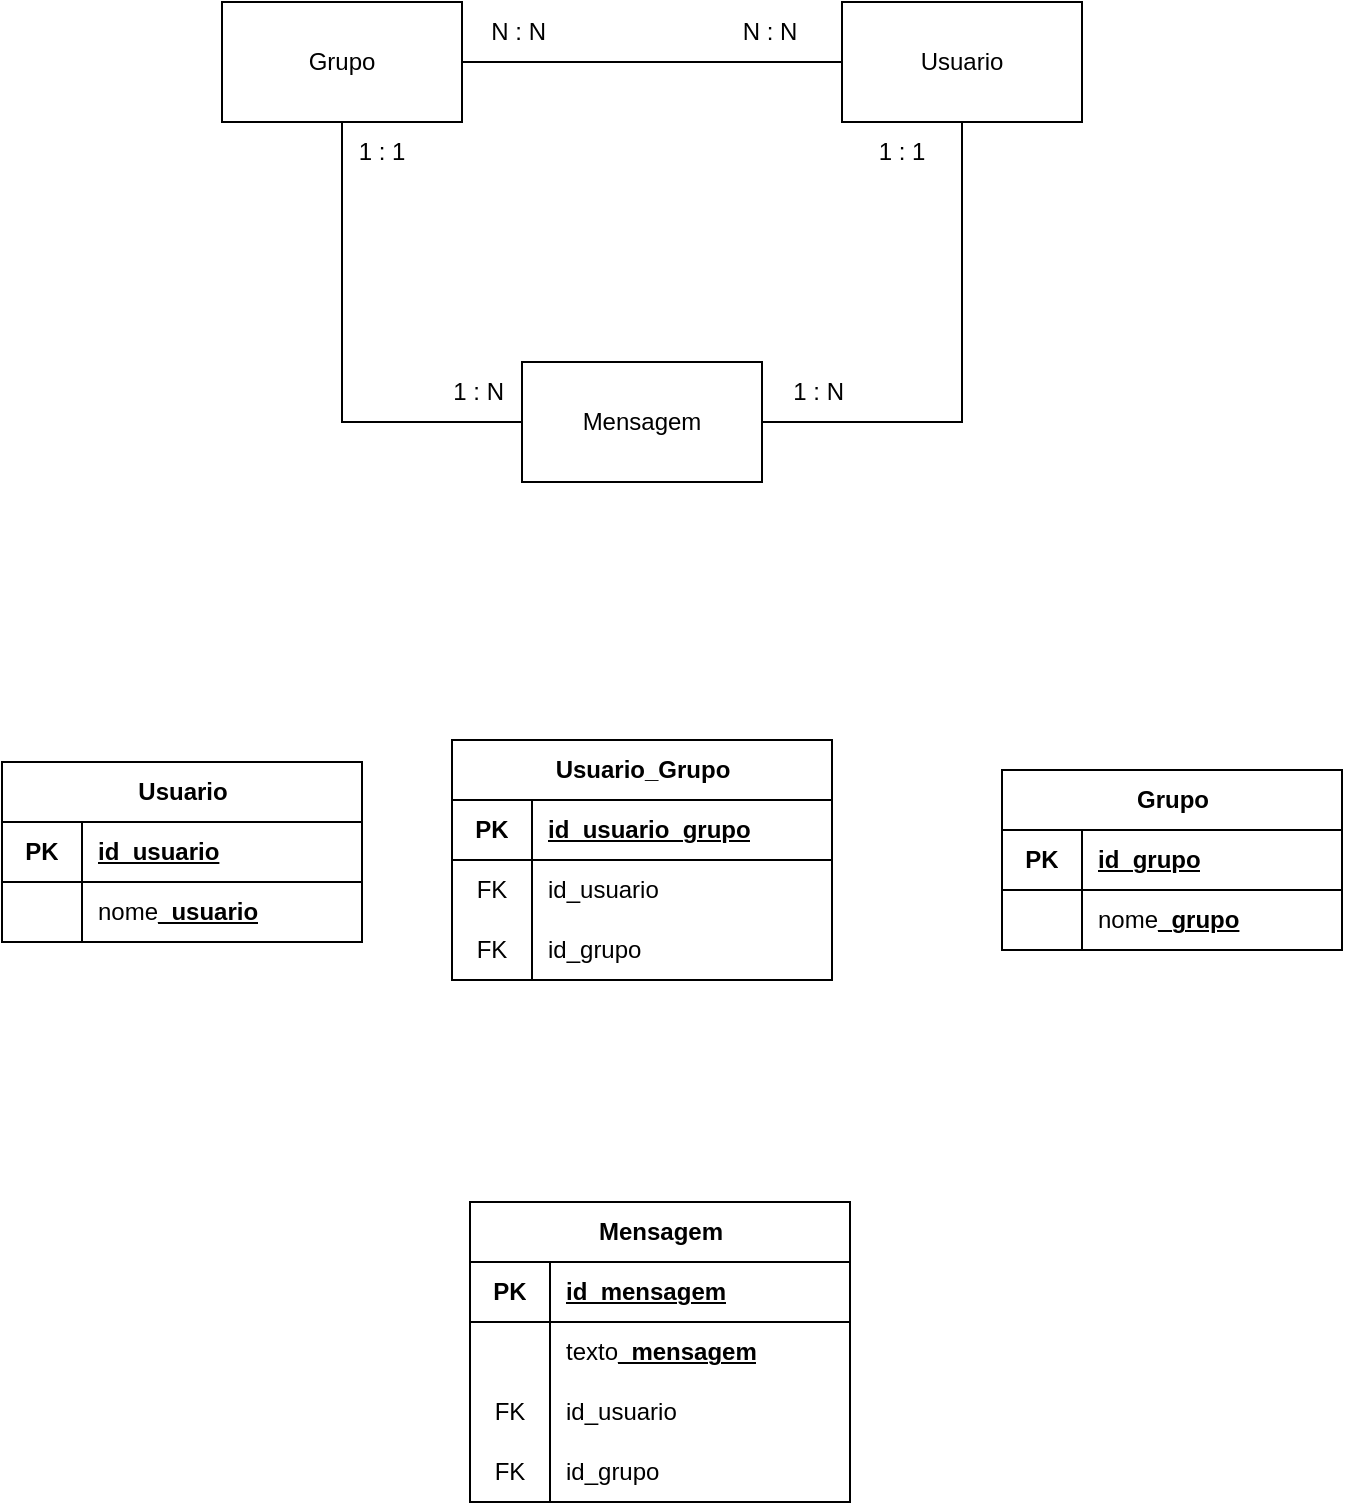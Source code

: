 <mxfile version="27.0.9">
  <diagram name="Página-1" id="b1NRteNix4EyL2GTwUa4">
    <mxGraphModel dx="1026" dy="641" grid="1" gridSize="10" guides="1" tooltips="1" connect="1" arrows="1" fold="1" page="1" pageScale="1" pageWidth="827" pageHeight="1169" math="0" shadow="0">
      <root>
        <mxCell id="0" />
        <mxCell id="1" parent="0" />
        <mxCell id="mkzSSr_t6H3Di_5IZh4R-11" style="edgeStyle=orthogonalEdgeStyle;rounded=0;orthogonalLoop=1;jettySize=auto;html=1;exitX=0.5;exitY=1;exitDx=0;exitDy=0;entryX=1;entryY=0.5;entryDx=0;entryDy=0;endArrow=none;startFill=0;" edge="1" parent="1" source="mkzSSr_t6H3Di_5IZh4R-1" target="mkzSSr_t6H3Di_5IZh4R-3">
          <mxGeometry relative="1" as="geometry" />
        </mxCell>
        <mxCell id="mkzSSr_t6H3Di_5IZh4R-1" value="Usuario" style="rounded=0;whiteSpace=wrap;html=1;" vertex="1" parent="1">
          <mxGeometry x="490" y="140" width="120" height="60" as="geometry" />
        </mxCell>
        <mxCell id="mkzSSr_t6H3Di_5IZh4R-5" style="edgeStyle=orthogonalEdgeStyle;rounded=0;orthogonalLoop=1;jettySize=auto;html=1;exitX=1;exitY=0.5;exitDx=0;exitDy=0;endArrow=none;startFill=0;" edge="1" parent="1" source="mkzSSr_t6H3Di_5IZh4R-2" target="mkzSSr_t6H3Di_5IZh4R-1">
          <mxGeometry relative="1" as="geometry" />
        </mxCell>
        <mxCell id="mkzSSr_t6H3Di_5IZh4R-8" style="edgeStyle=orthogonalEdgeStyle;rounded=0;orthogonalLoop=1;jettySize=auto;html=1;exitX=0.5;exitY=1;exitDx=0;exitDy=0;entryX=0;entryY=0.5;entryDx=0;entryDy=0;endArrow=none;startFill=0;" edge="1" parent="1" source="mkzSSr_t6H3Di_5IZh4R-2" target="mkzSSr_t6H3Di_5IZh4R-3">
          <mxGeometry relative="1" as="geometry" />
        </mxCell>
        <mxCell id="mkzSSr_t6H3Di_5IZh4R-2" value="Grupo" style="rounded=0;whiteSpace=wrap;html=1;" vertex="1" parent="1">
          <mxGeometry x="180" y="140" width="120" height="60" as="geometry" />
        </mxCell>
        <mxCell id="mkzSSr_t6H3Di_5IZh4R-3" value="Mensagem" style="rounded=0;whiteSpace=wrap;html=1;" vertex="1" parent="1">
          <mxGeometry x="330" y="320" width="120" height="60" as="geometry" />
        </mxCell>
        <mxCell id="mkzSSr_t6H3Di_5IZh4R-6" value="N : N&amp;nbsp;" style="text;html=1;align=center;verticalAlign=middle;whiteSpace=wrap;rounded=0;" vertex="1" parent="1">
          <mxGeometry x="290" y="140" width="80" height="30" as="geometry" />
        </mxCell>
        <mxCell id="mkzSSr_t6H3Di_5IZh4R-7" value="N : N" style="text;html=1;align=center;verticalAlign=middle;whiteSpace=wrap;rounded=0;" vertex="1" parent="1">
          <mxGeometry x="414" y="140" width="80" height="30" as="geometry" />
        </mxCell>
        <mxCell id="mkzSSr_t6H3Di_5IZh4R-9" value="1 : 1" style="text;html=1;align=center;verticalAlign=middle;whiteSpace=wrap;rounded=0;" vertex="1" parent="1">
          <mxGeometry x="220" y="200" width="80" height="30" as="geometry" />
        </mxCell>
        <mxCell id="mkzSSr_t6H3Di_5IZh4R-10" value="1 : N&amp;nbsp;" style="text;html=1;align=center;verticalAlign=middle;whiteSpace=wrap;rounded=0;" vertex="1" parent="1">
          <mxGeometry x="270" y="320" width="80" height="30" as="geometry" />
        </mxCell>
        <mxCell id="mkzSSr_t6H3Di_5IZh4R-12" value="1 : 1" style="text;html=1;align=center;verticalAlign=middle;whiteSpace=wrap;rounded=0;" vertex="1" parent="1">
          <mxGeometry x="480" y="200" width="80" height="30" as="geometry" />
        </mxCell>
        <mxCell id="mkzSSr_t6H3Di_5IZh4R-13" value="1 : N&amp;nbsp;" style="text;html=1;align=center;verticalAlign=middle;whiteSpace=wrap;rounded=0;" vertex="1" parent="1">
          <mxGeometry x="440" y="320" width="80" height="30" as="geometry" />
        </mxCell>
        <mxCell id="mkzSSr_t6H3Di_5IZh4R-15" value="Usuario" style="shape=table;startSize=30;container=1;collapsible=1;childLayout=tableLayout;fixedRows=1;rowLines=0;fontStyle=1;align=center;resizeLast=1;html=1;" vertex="1" parent="1">
          <mxGeometry x="70" y="520" width="180" height="90" as="geometry" />
        </mxCell>
        <mxCell id="mkzSSr_t6H3Di_5IZh4R-16" value="" style="shape=tableRow;horizontal=0;startSize=0;swimlaneHead=0;swimlaneBody=0;fillColor=none;collapsible=0;dropTarget=0;points=[[0,0.5],[1,0.5]];portConstraint=eastwest;top=0;left=0;right=0;bottom=1;" vertex="1" parent="mkzSSr_t6H3Di_5IZh4R-15">
          <mxGeometry y="30" width="180" height="30" as="geometry" />
        </mxCell>
        <mxCell id="mkzSSr_t6H3Di_5IZh4R-17" value="PK" style="shape=partialRectangle;connectable=0;fillColor=none;top=0;left=0;bottom=0;right=0;fontStyle=1;overflow=hidden;whiteSpace=wrap;html=1;" vertex="1" parent="mkzSSr_t6H3Di_5IZh4R-16">
          <mxGeometry width="40" height="30" as="geometry">
            <mxRectangle width="40" height="30" as="alternateBounds" />
          </mxGeometry>
        </mxCell>
        <mxCell id="mkzSSr_t6H3Di_5IZh4R-18" value="id_usuario" style="shape=partialRectangle;connectable=0;fillColor=none;top=0;left=0;bottom=0;right=0;align=left;spacingLeft=6;fontStyle=5;overflow=hidden;whiteSpace=wrap;html=1;" vertex="1" parent="mkzSSr_t6H3Di_5IZh4R-16">
          <mxGeometry x="40" width="140" height="30" as="geometry">
            <mxRectangle width="140" height="30" as="alternateBounds" />
          </mxGeometry>
        </mxCell>
        <mxCell id="mkzSSr_t6H3Di_5IZh4R-19" value="" style="shape=tableRow;horizontal=0;startSize=0;swimlaneHead=0;swimlaneBody=0;fillColor=none;collapsible=0;dropTarget=0;points=[[0,0.5],[1,0.5]];portConstraint=eastwest;top=0;left=0;right=0;bottom=0;" vertex="1" parent="mkzSSr_t6H3Di_5IZh4R-15">
          <mxGeometry y="60" width="180" height="30" as="geometry" />
        </mxCell>
        <mxCell id="mkzSSr_t6H3Di_5IZh4R-20" value="" style="shape=partialRectangle;connectable=0;fillColor=none;top=0;left=0;bottom=0;right=0;editable=1;overflow=hidden;whiteSpace=wrap;html=1;" vertex="1" parent="mkzSSr_t6H3Di_5IZh4R-19">
          <mxGeometry width="40" height="30" as="geometry">
            <mxRectangle width="40" height="30" as="alternateBounds" />
          </mxGeometry>
        </mxCell>
        <mxCell id="mkzSSr_t6H3Di_5IZh4R-21" value="nome&lt;span style=&quot;font-weight: 700; text-decoration-line: underline;&quot;&gt;_usuario&lt;/span&gt;" style="shape=partialRectangle;connectable=0;fillColor=none;top=0;left=0;bottom=0;right=0;align=left;spacingLeft=6;overflow=hidden;whiteSpace=wrap;html=1;" vertex="1" parent="mkzSSr_t6H3Di_5IZh4R-19">
          <mxGeometry x="40" width="140" height="30" as="geometry">
            <mxRectangle width="140" height="30" as="alternateBounds" />
          </mxGeometry>
        </mxCell>
        <mxCell id="mkzSSr_t6H3Di_5IZh4R-28" value="Grupo" style="shape=table;startSize=30;container=1;collapsible=1;childLayout=tableLayout;fixedRows=1;rowLines=0;fontStyle=1;align=center;resizeLast=1;html=1;" vertex="1" parent="1">
          <mxGeometry x="570" y="524" width="170" height="90" as="geometry">
            <mxRectangle x="340" y="520" width="70" height="30" as="alternateBounds" />
          </mxGeometry>
        </mxCell>
        <mxCell id="mkzSSr_t6H3Di_5IZh4R-29" value="" style="shape=tableRow;horizontal=0;startSize=0;swimlaneHead=0;swimlaneBody=0;fillColor=none;collapsible=0;dropTarget=0;points=[[0,0.5],[1,0.5]];portConstraint=eastwest;top=0;left=0;right=0;bottom=1;" vertex="1" parent="mkzSSr_t6H3Di_5IZh4R-28">
          <mxGeometry y="30" width="170" height="30" as="geometry" />
        </mxCell>
        <mxCell id="mkzSSr_t6H3Di_5IZh4R-30" value="PK" style="shape=partialRectangle;connectable=0;fillColor=none;top=0;left=0;bottom=0;right=0;fontStyle=1;overflow=hidden;whiteSpace=wrap;html=1;" vertex="1" parent="mkzSSr_t6H3Di_5IZh4R-29">
          <mxGeometry width="40" height="30" as="geometry">
            <mxRectangle width="40" height="30" as="alternateBounds" />
          </mxGeometry>
        </mxCell>
        <mxCell id="mkzSSr_t6H3Di_5IZh4R-31" value="id_grupo" style="shape=partialRectangle;connectable=0;fillColor=none;top=0;left=0;bottom=0;right=0;align=left;spacingLeft=6;fontStyle=5;overflow=hidden;whiteSpace=wrap;html=1;" vertex="1" parent="mkzSSr_t6H3Di_5IZh4R-29">
          <mxGeometry x="40" width="130" height="30" as="geometry">
            <mxRectangle width="130" height="30" as="alternateBounds" />
          </mxGeometry>
        </mxCell>
        <mxCell id="mkzSSr_t6H3Di_5IZh4R-32" value="" style="shape=tableRow;horizontal=0;startSize=0;swimlaneHead=0;swimlaneBody=0;fillColor=none;collapsible=0;dropTarget=0;points=[[0,0.5],[1,0.5]];portConstraint=eastwest;top=0;left=0;right=0;bottom=0;" vertex="1" parent="mkzSSr_t6H3Di_5IZh4R-28">
          <mxGeometry y="60" width="170" height="30" as="geometry" />
        </mxCell>
        <mxCell id="mkzSSr_t6H3Di_5IZh4R-33" value="" style="shape=partialRectangle;connectable=0;fillColor=none;top=0;left=0;bottom=0;right=0;editable=1;overflow=hidden;whiteSpace=wrap;html=1;" vertex="1" parent="mkzSSr_t6H3Di_5IZh4R-32">
          <mxGeometry width="40" height="30" as="geometry">
            <mxRectangle width="40" height="30" as="alternateBounds" />
          </mxGeometry>
        </mxCell>
        <mxCell id="mkzSSr_t6H3Di_5IZh4R-34" value="nome&lt;span style=&quot;font-weight: 700; text-decoration-line: underline;&quot;&gt;_grupo&lt;/span&gt;" style="shape=partialRectangle;connectable=0;fillColor=none;top=0;left=0;bottom=0;right=0;align=left;spacingLeft=6;overflow=hidden;whiteSpace=wrap;html=1;" vertex="1" parent="mkzSSr_t6H3Di_5IZh4R-32">
          <mxGeometry x="40" width="130" height="30" as="geometry">
            <mxRectangle width="130" height="30" as="alternateBounds" />
          </mxGeometry>
        </mxCell>
        <mxCell id="mkzSSr_t6H3Di_5IZh4R-44" value="Mensagem" style="shape=table;startSize=30;container=1;collapsible=1;childLayout=tableLayout;fixedRows=1;rowLines=0;fontStyle=1;align=center;resizeLast=1;html=1;" vertex="1" parent="1">
          <mxGeometry x="304" y="740" width="190" height="150" as="geometry">
            <mxRectangle x="340" y="520" width="70" height="30" as="alternateBounds" />
          </mxGeometry>
        </mxCell>
        <mxCell id="mkzSSr_t6H3Di_5IZh4R-45" value="" style="shape=tableRow;horizontal=0;startSize=0;swimlaneHead=0;swimlaneBody=0;fillColor=none;collapsible=0;dropTarget=0;points=[[0,0.5],[1,0.5]];portConstraint=eastwest;top=0;left=0;right=0;bottom=1;" vertex="1" parent="mkzSSr_t6H3Di_5IZh4R-44">
          <mxGeometry y="30" width="190" height="30" as="geometry" />
        </mxCell>
        <mxCell id="mkzSSr_t6H3Di_5IZh4R-46" value="PK" style="shape=partialRectangle;connectable=0;fillColor=none;top=0;left=0;bottom=0;right=0;fontStyle=1;overflow=hidden;whiteSpace=wrap;html=1;" vertex="1" parent="mkzSSr_t6H3Di_5IZh4R-45">
          <mxGeometry width="40" height="30" as="geometry">
            <mxRectangle width="40" height="30" as="alternateBounds" />
          </mxGeometry>
        </mxCell>
        <mxCell id="mkzSSr_t6H3Di_5IZh4R-47" value="id_mensagem" style="shape=partialRectangle;connectable=0;fillColor=none;top=0;left=0;bottom=0;right=0;align=left;spacingLeft=6;fontStyle=5;overflow=hidden;whiteSpace=wrap;html=1;" vertex="1" parent="mkzSSr_t6H3Di_5IZh4R-45">
          <mxGeometry x="40" width="150" height="30" as="geometry">
            <mxRectangle width="150" height="30" as="alternateBounds" />
          </mxGeometry>
        </mxCell>
        <mxCell id="mkzSSr_t6H3Di_5IZh4R-48" value="" style="shape=tableRow;horizontal=0;startSize=0;swimlaneHead=0;swimlaneBody=0;fillColor=none;collapsible=0;dropTarget=0;points=[[0,0.5],[1,0.5]];portConstraint=eastwest;top=0;left=0;right=0;bottom=0;" vertex="1" parent="mkzSSr_t6H3Di_5IZh4R-44">
          <mxGeometry y="60" width="190" height="30" as="geometry" />
        </mxCell>
        <mxCell id="mkzSSr_t6H3Di_5IZh4R-49" value="" style="shape=partialRectangle;connectable=0;fillColor=none;top=0;left=0;bottom=0;right=0;editable=1;overflow=hidden;whiteSpace=wrap;html=1;" vertex="1" parent="mkzSSr_t6H3Di_5IZh4R-48">
          <mxGeometry width="40" height="30" as="geometry">
            <mxRectangle width="40" height="30" as="alternateBounds" />
          </mxGeometry>
        </mxCell>
        <mxCell id="mkzSSr_t6H3Di_5IZh4R-50" value="texto&lt;span style=&quot;font-weight: 700; text-decoration-line: underline;&quot;&gt;_mensagem&lt;/span&gt;" style="shape=partialRectangle;connectable=0;fillColor=none;top=0;left=0;bottom=0;right=0;align=left;spacingLeft=6;overflow=hidden;whiteSpace=wrap;html=1;" vertex="1" parent="mkzSSr_t6H3Di_5IZh4R-48">
          <mxGeometry x="40" width="150" height="30" as="geometry">
            <mxRectangle width="150" height="30" as="alternateBounds" />
          </mxGeometry>
        </mxCell>
        <mxCell id="mkzSSr_t6H3Di_5IZh4R-51" style="shape=tableRow;horizontal=0;startSize=0;swimlaneHead=0;swimlaneBody=0;fillColor=none;collapsible=0;dropTarget=0;points=[[0,0.5],[1,0.5]];portConstraint=eastwest;top=0;left=0;right=0;bottom=0;" vertex="1" parent="mkzSSr_t6H3Di_5IZh4R-44">
          <mxGeometry y="90" width="190" height="30" as="geometry" />
        </mxCell>
        <mxCell id="mkzSSr_t6H3Di_5IZh4R-52" value="FK" style="shape=partialRectangle;connectable=0;fillColor=none;top=0;left=0;bottom=0;right=0;editable=1;overflow=hidden;whiteSpace=wrap;html=1;" vertex="1" parent="mkzSSr_t6H3Di_5IZh4R-51">
          <mxGeometry width="40" height="30" as="geometry">
            <mxRectangle width="40" height="30" as="alternateBounds" />
          </mxGeometry>
        </mxCell>
        <mxCell id="mkzSSr_t6H3Di_5IZh4R-53" value="id_usuario" style="shape=partialRectangle;connectable=0;fillColor=none;top=0;left=0;bottom=0;right=0;align=left;spacingLeft=6;overflow=hidden;whiteSpace=wrap;html=1;" vertex="1" parent="mkzSSr_t6H3Di_5IZh4R-51">
          <mxGeometry x="40" width="150" height="30" as="geometry">
            <mxRectangle width="150" height="30" as="alternateBounds" />
          </mxGeometry>
        </mxCell>
        <mxCell id="mkzSSr_t6H3Di_5IZh4R-54" style="shape=tableRow;horizontal=0;startSize=0;swimlaneHead=0;swimlaneBody=0;fillColor=none;collapsible=0;dropTarget=0;points=[[0,0.5],[1,0.5]];portConstraint=eastwest;top=0;left=0;right=0;bottom=0;" vertex="1" parent="mkzSSr_t6H3Di_5IZh4R-44">
          <mxGeometry y="120" width="190" height="30" as="geometry" />
        </mxCell>
        <mxCell id="mkzSSr_t6H3Di_5IZh4R-55" value="FK" style="shape=partialRectangle;connectable=0;fillColor=none;top=0;left=0;bottom=0;right=0;editable=1;overflow=hidden;whiteSpace=wrap;html=1;" vertex="1" parent="mkzSSr_t6H3Di_5IZh4R-54">
          <mxGeometry width="40" height="30" as="geometry">
            <mxRectangle width="40" height="30" as="alternateBounds" />
          </mxGeometry>
        </mxCell>
        <mxCell id="mkzSSr_t6H3Di_5IZh4R-56" value="id_grupo" style="shape=partialRectangle;connectable=0;fillColor=none;top=0;left=0;bottom=0;right=0;align=left;spacingLeft=6;overflow=hidden;whiteSpace=wrap;html=1;" vertex="1" parent="mkzSSr_t6H3Di_5IZh4R-54">
          <mxGeometry x="40" width="150" height="30" as="geometry">
            <mxRectangle width="150" height="30" as="alternateBounds" />
          </mxGeometry>
        </mxCell>
        <mxCell id="mkzSSr_t6H3Di_5IZh4R-57" value="Usuario_Grupo" style="shape=table;startSize=30;container=1;collapsible=1;childLayout=tableLayout;fixedRows=1;rowLines=0;fontStyle=1;align=center;resizeLast=1;html=1;" vertex="1" parent="1">
          <mxGeometry x="295" y="509" width="190" height="120" as="geometry">
            <mxRectangle x="340" y="520" width="70" height="30" as="alternateBounds" />
          </mxGeometry>
        </mxCell>
        <mxCell id="mkzSSr_t6H3Di_5IZh4R-58" value="" style="shape=tableRow;horizontal=0;startSize=0;swimlaneHead=0;swimlaneBody=0;fillColor=none;collapsible=0;dropTarget=0;points=[[0,0.5],[1,0.5]];portConstraint=eastwest;top=0;left=0;right=0;bottom=1;" vertex="1" parent="mkzSSr_t6H3Di_5IZh4R-57">
          <mxGeometry y="30" width="190" height="30" as="geometry" />
        </mxCell>
        <mxCell id="mkzSSr_t6H3Di_5IZh4R-59" value="PK" style="shape=partialRectangle;connectable=0;fillColor=none;top=0;left=0;bottom=0;right=0;fontStyle=1;overflow=hidden;whiteSpace=wrap;html=1;" vertex="1" parent="mkzSSr_t6H3Di_5IZh4R-58">
          <mxGeometry width="40" height="30" as="geometry">
            <mxRectangle width="40" height="30" as="alternateBounds" />
          </mxGeometry>
        </mxCell>
        <mxCell id="mkzSSr_t6H3Di_5IZh4R-60" value="id_usuario_grupo" style="shape=partialRectangle;connectable=0;fillColor=none;top=0;left=0;bottom=0;right=0;align=left;spacingLeft=6;fontStyle=5;overflow=hidden;whiteSpace=wrap;html=1;" vertex="1" parent="mkzSSr_t6H3Di_5IZh4R-58">
          <mxGeometry x="40" width="150" height="30" as="geometry">
            <mxRectangle width="150" height="30" as="alternateBounds" />
          </mxGeometry>
        </mxCell>
        <mxCell id="mkzSSr_t6H3Di_5IZh4R-64" style="shape=tableRow;horizontal=0;startSize=0;swimlaneHead=0;swimlaneBody=0;fillColor=none;collapsible=0;dropTarget=0;points=[[0,0.5],[1,0.5]];portConstraint=eastwest;top=0;left=0;right=0;bottom=0;" vertex="1" parent="mkzSSr_t6H3Di_5IZh4R-57">
          <mxGeometry y="60" width="190" height="30" as="geometry" />
        </mxCell>
        <mxCell id="mkzSSr_t6H3Di_5IZh4R-65" value="FK" style="shape=partialRectangle;connectable=0;fillColor=none;top=0;left=0;bottom=0;right=0;editable=1;overflow=hidden;whiteSpace=wrap;html=1;" vertex="1" parent="mkzSSr_t6H3Di_5IZh4R-64">
          <mxGeometry width="40" height="30" as="geometry">
            <mxRectangle width="40" height="30" as="alternateBounds" />
          </mxGeometry>
        </mxCell>
        <mxCell id="mkzSSr_t6H3Di_5IZh4R-66" value="id_usuario" style="shape=partialRectangle;connectable=0;fillColor=none;top=0;left=0;bottom=0;right=0;align=left;spacingLeft=6;overflow=hidden;whiteSpace=wrap;html=1;" vertex="1" parent="mkzSSr_t6H3Di_5IZh4R-64">
          <mxGeometry x="40" width="150" height="30" as="geometry">
            <mxRectangle width="150" height="30" as="alternateBounds" />
          </mxGeometry>
        </mxCell>
        <mxCell id="mkzSSr_t6H3Di_5IZh4R-67" style="shape=tableRow;horizontal=0;startSize=0;swimlaneHead=0;swimlaneBody=0;fillColor=none;collapsible=0;dropTarget=0;points=[[0,0.5],[1,0.5]];portConstraint=eastwest;top=0;left=0;right=0;bottom=0;" vertex="1" parent="mkzSSr_t6H3Di_5IZh4R-57">
          <mxGeometry y="90" width="190" height="30" as="geometry" />
        </mxCell>
        <mxCell id="mkzSSr_t6H3Di_5IZh4R-68" value="FK" style="shape=partialRectangle;connectable=0;fillColor=none;top=0;left=0;bottom=0;right=0;editable=1;overflow=hidden;whiteSpace=wrap;html=1;" vertex="1" parent="mkzSSr_t6H3Di_5IZh4R-67">
          <mxGeometry width="40" height="30" as="geometry">
            <mxRectangle width="40" height="30" as="alternateBounds" />
          </mxGeometry>
        </mxCell>
        <mxCell id="mkzSSr_t6H3Di_5IZh4R-69" value="id_grupo" style="shape=partialRectangle;connectable=0;fillColor=none;top=0;left=0;bottom=0;right=0;align=left;spacingLeft=6;overflow=hidden;whiteSpace=wrap;html=1;" vertex="1" parent="mkzSSr_t6H3Di_5IZh4R-67">
          <mxGeometry x="40" width="150" height="30" as="geometry">
            <mxRectangle width="150" height="30" as="alternateBounds" />
          </mxGeometry>
        </mxCell>
      </root>
    </mxGraphModel>
  </diagram>
</mxfile>
